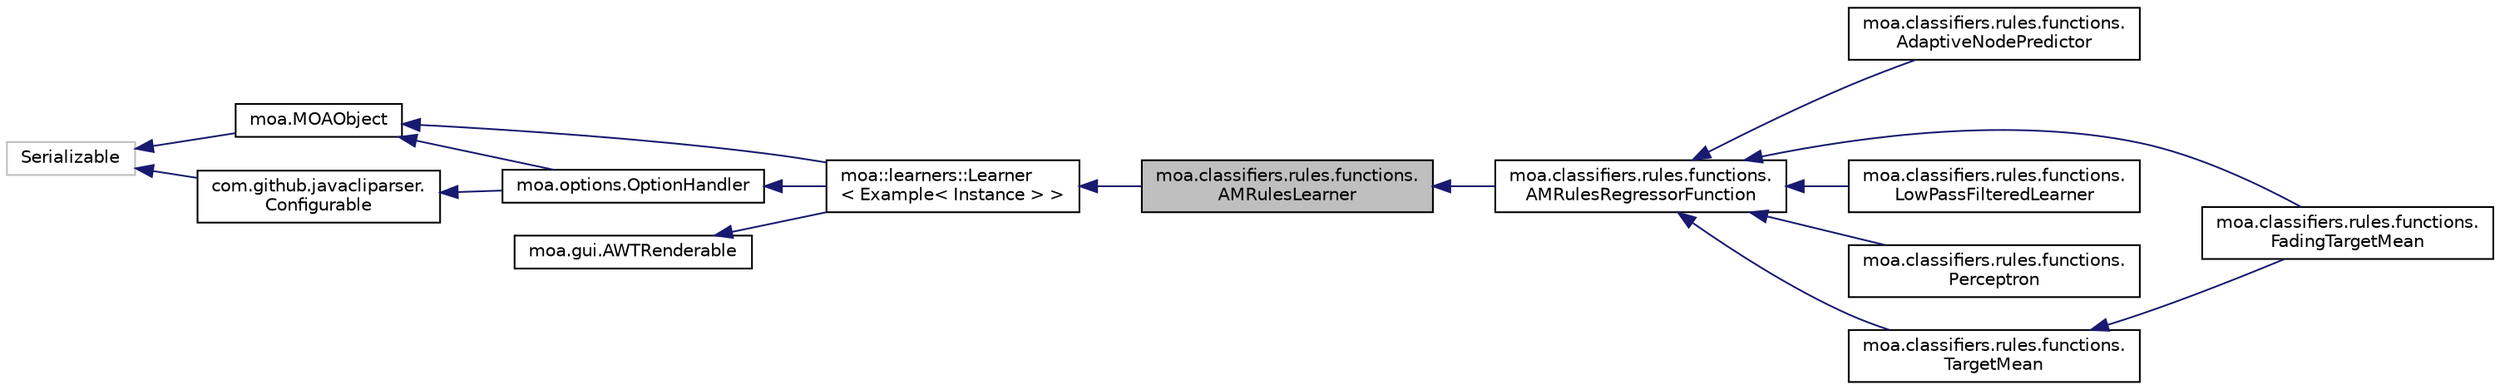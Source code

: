 digraph "moa.classifiers.rules.functions.AMRulesLearner"
{
 // LATEX_PDF_SIZE
  edge [fontname="Helvetica",fontsize="10",labelfontname="Helvetica",labelfontsize="10"];
  node [fontname="Helvetica",fontsize="10",shape=record];
  rankdir="LR";
  Node1 [label="moa.classifiers.rules.functions.\lAMRulesLearner",height=0.2,width=0.4,color="black", fillcolor="grey75", style="filled", fontcolor="black",tooltip=" "];
  Node2 -> Node1 [dir="back",color="midnightblue",fontsize="10",style="solid"];
  Node2 [label="moa::learners::Learner\l\< Example\< Instance \> \>",height=0.2,width=0.4,color="black", fillcolor="white", style="filled",URL="$interfacemoa_1_1learners_1_1_learner.html",tooltip=" "];
  Node3 -> Node2 [dir="back",color="midnightblue",fontsize="10",style="solid"];
  Node3 [label="moa.MOAObject",height=0.2,width=0.4,color="black", fillcolor="white", style="filled",URL="$interfacemoa_1_1_m_o_a_object.html",tooltip=" "];
  Node4 -> Node3 [dir="back",color="midnightblue",fontsize="10",style="solid"];
  Node4 [label="Serializable",height=0.2,width=0.4,color="grey75", fillcolor="white", style="filled",tooltip=" "];
  Node5 -> Node2 [dir="back",color="midnightblue",fontsize="10",style="solid"];
  Node5 [label="moa.options.OptionHandler",height=0.2,width=0.4,color="black", fillcolor="white", style="filled",URL="$interfacemoa_1_1options_1_1_option_handler.html",tooltip=" "];
  Node3 -> Node5 [dir="back",color="midnightblue",fontsize="10",style="solid"];
  Node6 -> Node5 [dir="back",color="midnightblue",fontsize="10",style="solid"];
  Node6 [label="com.github.javacliparser.\lConfigurable",height=0.2,width=0.4,color="black", fillcolor="white", style="filled",URL="$interfacecom_1_1github_1_1javacliparser_1_1_configurable.html",tooltip=" "];
  Node4 -> Node6 [dir="back",color="midnightblue",fontsize="10",style="solid"];
  Node7 -> Node2 [dir="back",color="midnightblue",fontsize="10",style="solid"];
  Node7 [label="moa.gui.AWTRenderable",height=0.2,width=0.4,color="black", fillcolor="white", style="filled",URL="$interfacemoa_1_1gui_1_1_a_w_t_renderable.html",tooltip=" "];
  Node1 -> Node8 [dir="back",color="midnightblue",fontsize="10",style="solid"];
  Node8 [label="moa.classifiers.rules.functions.\lAMRulesRegressorFunction",height=0.2,width=0.4,color="black", fillcolor="white", style="filled",URL="$interfacemoa_1_1classifiers_1_1rules_1_1functions_1_1_a_m_rules_regressor_function.html",tooltip=" "];
  Node8 -> Node9 [dir="back",color="midnightblue",fontsize="10",style="solid"];
  Node9 [label="moa.classifiers.rules.functions.\lAdaptiveNodePredictor",height=0.2,width=0.4,color="black", fillcolor="white", style="filled",URL="$classmoa_1_1classifiers_1_1rules_1_1functions_1_1_adaptive_node_predictor.html",tooltip=" "];
  Node8 -> Node10 [dir="back",color="midnightblue",fontsize="10",style="solid"];
  Node10 [label="moa.classifiers.rules.functions.\lFadingTargetMean",height=0.2,width=0.4,color="black", fillcolor="white", style="filled",URL="$classmoa_1_1classifiers_1_1rules_1_1functions_1_1_fading_target_mean.html",tooltip=" "];
  Node8 -> Node11 [dir="back",color="midnightblue",fontsize="10",style="solid"];
  Node11 [label="moa.classifiers.rules.functions.\lLowPassFilteredLearner",height=0.2,width=0.4,color="black", fillcolor="white", style="filled",URL="$classmoa_1_1classifiers_1_1rules_1_1functions_1_1_low_pass_filtered_learner.html",tooltip=" "];
  Node8 -> Node12 [dir="back",color="midnightblue",fontsize="10",style="solid"];
  Node12 [label="moa.classifiers.rules.functions.\lPerceptron",height=0.2,width=0.4,color="black", fillcolor="white", style="filled",URL="$classmoa_1_1classifiers_1_1rules_1_1functions_1_1_perceptron.html",tooltip=" "];
  Node8 -> Node13 [dir="back",color="midnightblue",fontsize="10",style="solid"];
  Node13 [label="moa.classifiers.rules.functions.\lTargetMean",height=0.2,width=0.4,color="black", fillcolor="white", style="filled",URL="$classmoa_1_1classifiers_1_1rules_1_1functions_1_1_target_mean.html",tooltip=" "];
  Node13 -> Node10 [dir="back",color="midnightblue",fontsize="10",style="solid"];
}

